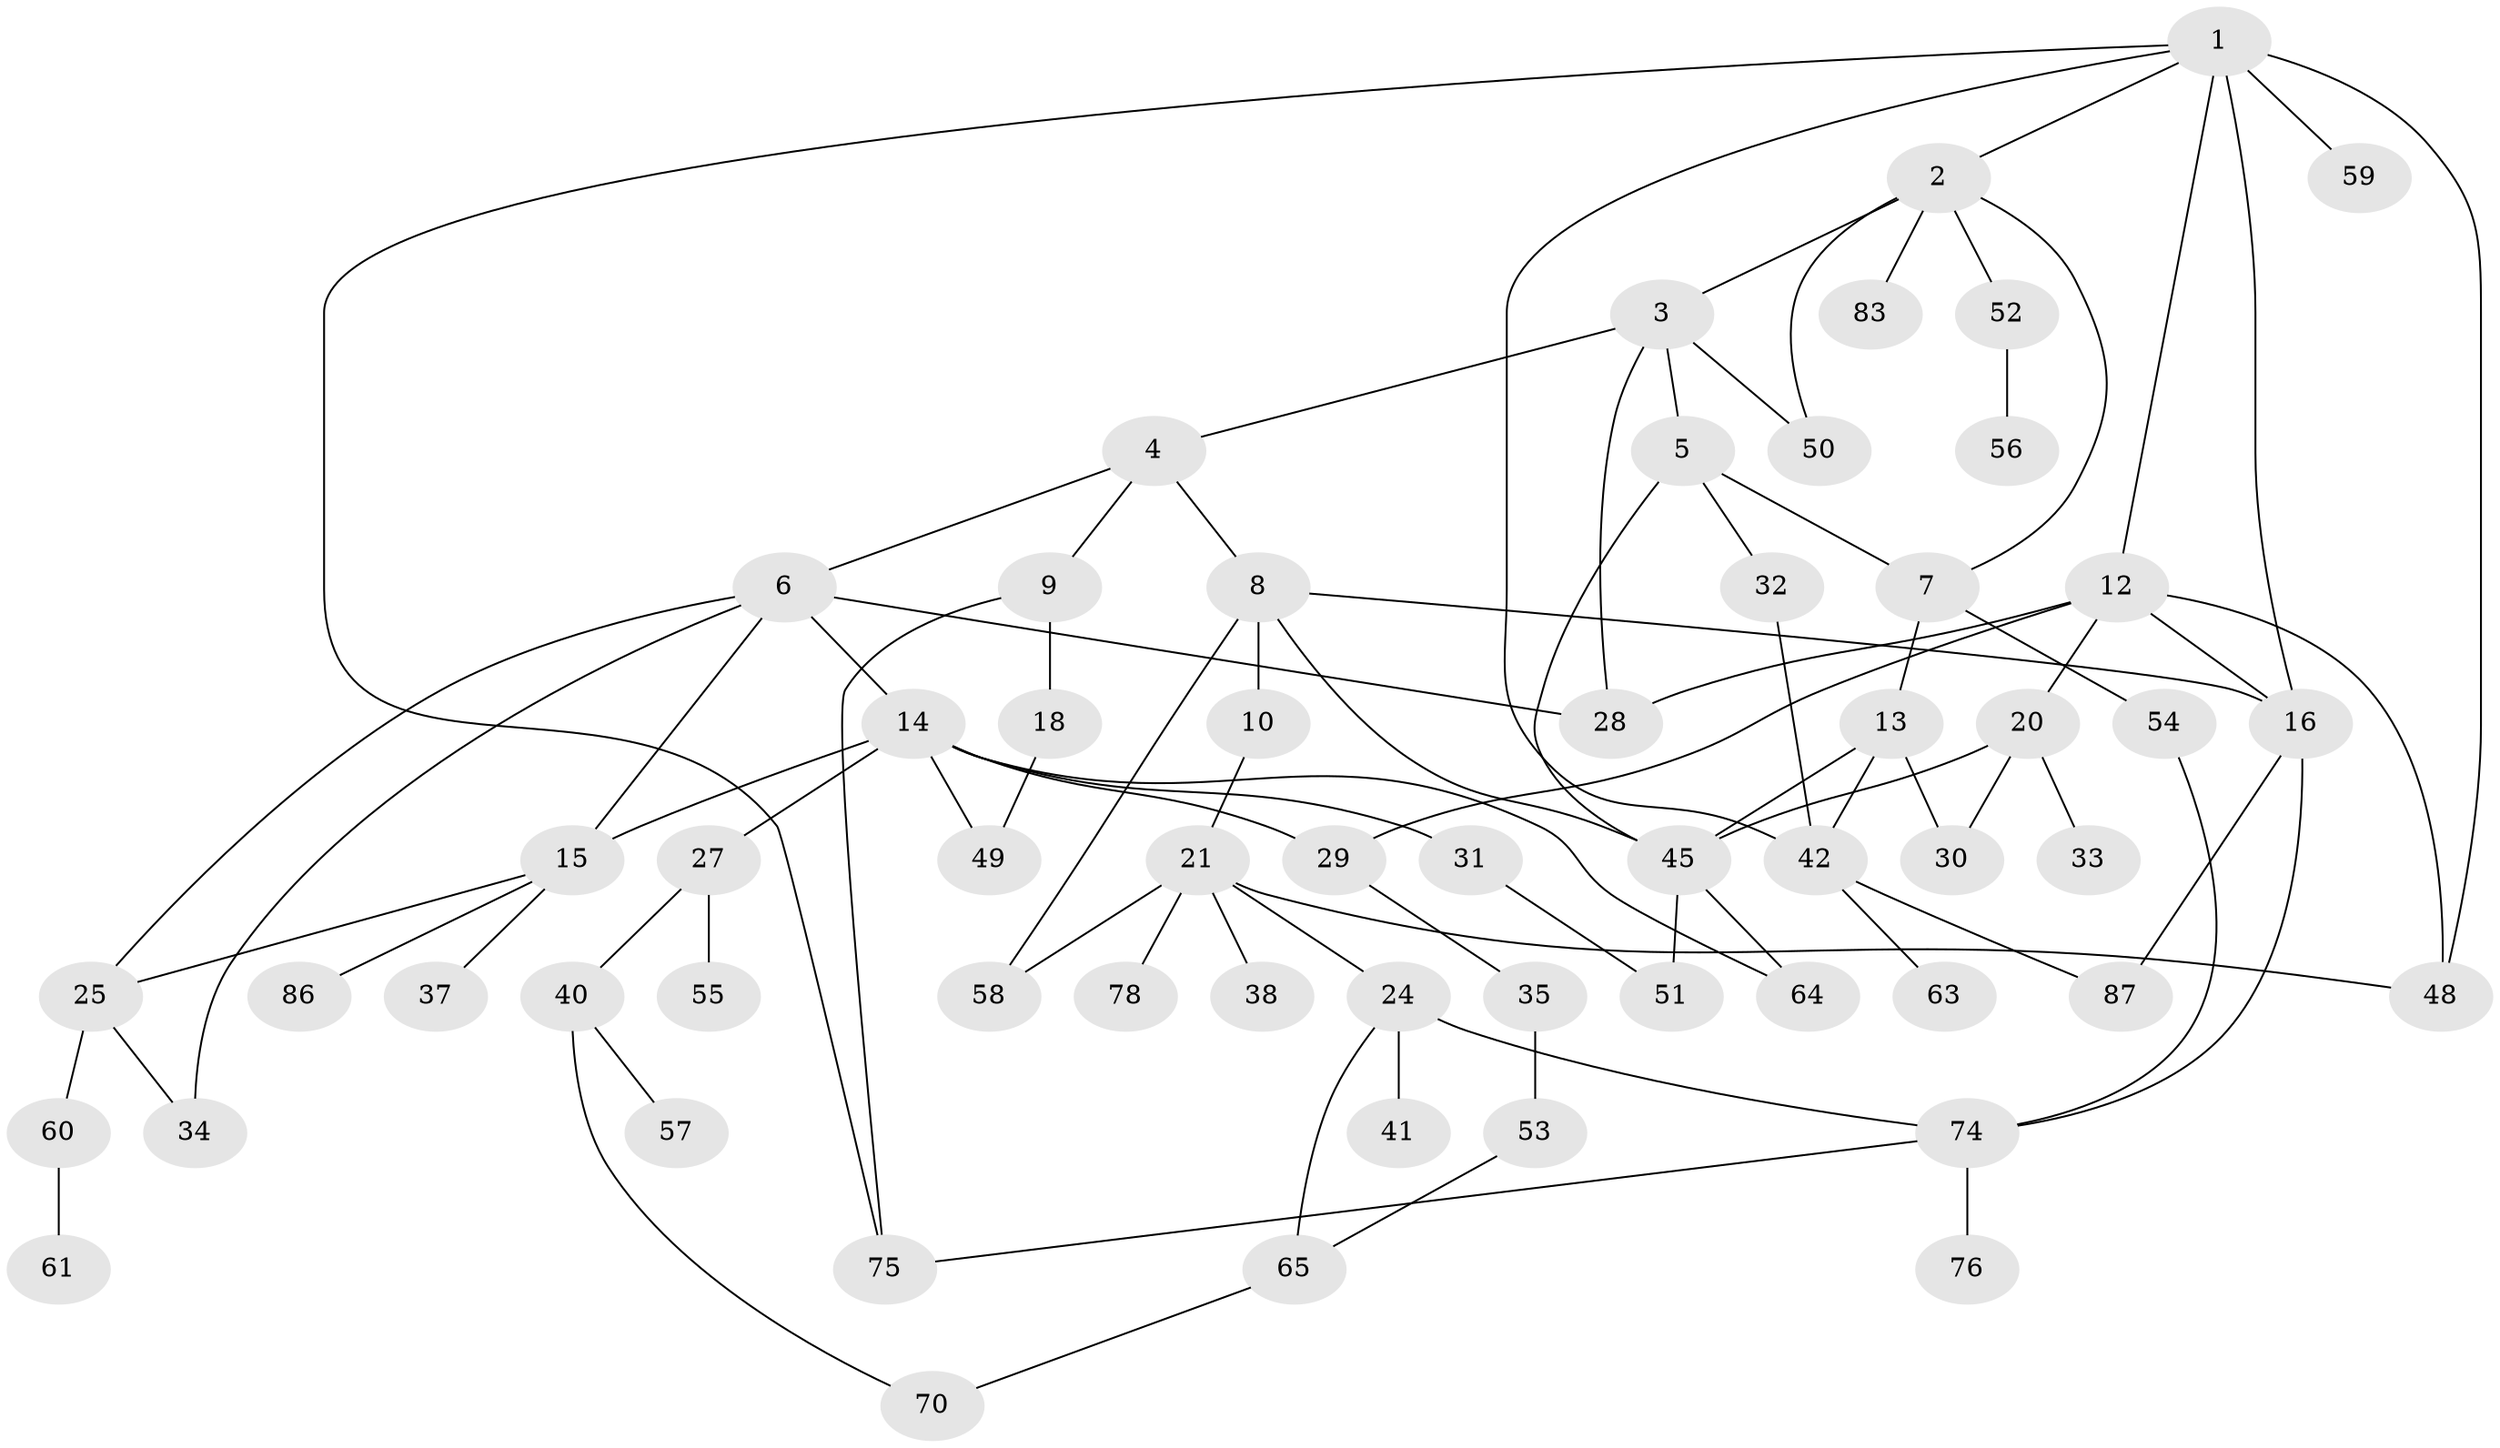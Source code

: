 // original degree distribution, {5: 0.08791208791208792, 4: 0.16483516483516483, 3: 0.2087912087912088, 2: 0.31868131868131866, 6: 0.01098901098901099, 1: 0.2087912087912088}
// Generated by graph-tools (version 1.1) at 2025/41/03/06/25 10:41:27]
// undirected, 60 vertices, 88 edges
graph export_dot {
graph [start="1"]
  node [color=gray90,style=filled];
  1 [super="+11"];
  2 [super="+19"];
  3;
  4;
  5 [super="+22"];
  6 [super="+62"];
  7 [super="+77"];
  8 [super="+79"];
  9 [super="+47"];
  10;
  12 [super="+17"];
  13 [super="+44"];
  14 [super="+73"];
  15 [super="+26"];
  16 [super="+39"];
  18;
  20 [super="+23"];
  21 [super="+43"];
  24;
  25 [super="+80"];
  27 [super="+36"];
  28 [super="+68"];
  29 [super="+66"];
  30;
  31;
  32;
  33;
  34;
  35 [super="+84"];
  37;
  38;
  40;
  41 [super="+67"];
  42 [super="+46"];
  45 [super="+82"];
  48 [super="+85"];
  49;
  50;
  51 [super="+89"];
  52 [super="+91"];
  53;
  54;
  55;
  56;
  57 [super="+69"];
  58 [super="+71"];
  59;
  60;
  61;
  63;
  64;
  65 [super="+72"];
  70;
  74 [super="+81"];
  75;
  76 [super="+88"];
  78;
  83;
  86;
  87 [super="+90"];
  1 -- 2;
  1 -- 42;
  1 -- 59;
  1 -- 75;
  1 -- 16 [weight=2];
  1 -- 12;
  1 -- 48;
  2 -- 3;
  2 -- 7;
  2 -- 50;
  2 -- 83;
  2 -- 52;
  3 -- 4;
  3 -- 5;
  3 -- 28;
  3 -- 50;
  4 -- 6;
  4 -- 8;
  4 -- 9;
  5 -- 45;
  5 -- 32;
  5 -- 7;
  6 -- 14;
  6 -- 28;
  6 -- 25;
  6 -- 34;
  6 -- 15;
  7 -- 13;
  7 -- 54;
  8 -- 10;
  8 -- 45;
  8 -- 16;
  8 -- 58;
  9 -- 18;
  9 -- 75;
  10 -- 21;
  12 -- 16;
  12 -- 48;
  12 -- 29;
  12 -- 20;
  12 -- 28;
  13 -- 30;
  13 -- 42;
  13 -- 45;
  14 -- 15;
  14 -- 27;
  14 -- 31;
  14 -- 64;
  14 -- 49;
  14 -- 29;
  15 -- 25;
  15 -- 37;
  15 -- 86;
  16 -- 74;
  16 -- 87;
  18 -- 49;
  20 -- 33;
  20 -- 45;
  20 -- 30;
  21 -- 24;
  21 -- 38;
  21 -- 48;
  21 -- 58;
  21 -- 78;
  24 -- 41;
  24 -- 74;
  24 -- 65;
  25 -- 34;
  25 -- 60;
  27 -- 55;
  27 -- 40;
  29 -- 35;
  31 -- 51;
  32 -- 42;
  35 -- 53;
  40 -- 57;
  40 -- 70;
  42 -- 87;
  42 -- 63;
  45 -- 64;
  45 -- 51;
  52 -- 56;
  53 -- 65;
  54 -- 74;
  60 -- 61;
  65 -- 70;
  74 -- 75;
  74 -- 76;
}
